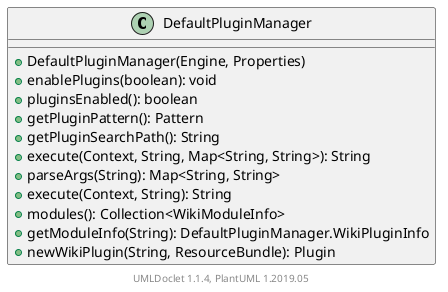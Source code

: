 @startuml

    class DefaultPluginManager [[DefaultPluginManager.html]] {
        +DefaultPluginManager(Engine, Properties)
        +enablePlugins(boolean): void
        +pluginsEnabled(): boolean
        +getPluginPattern(): Pattern
        +getPluginSearchPath(): String
        +execute(Context, String, Map<String, String>): String
        +parseArgs(String): Map<String, String>
        +execute(Context, String): String
        +modules(): Collection<WikiModuleInfo>
        +getModuleInfo(String): DefaultPluginManager.WikiPluginInfo
        +newWikiPlugin(String, ResourceBundle): Plugin
    }


    center footer UMLDoclet 1.1.4, PlantUML 1.2019.05
@enduml
